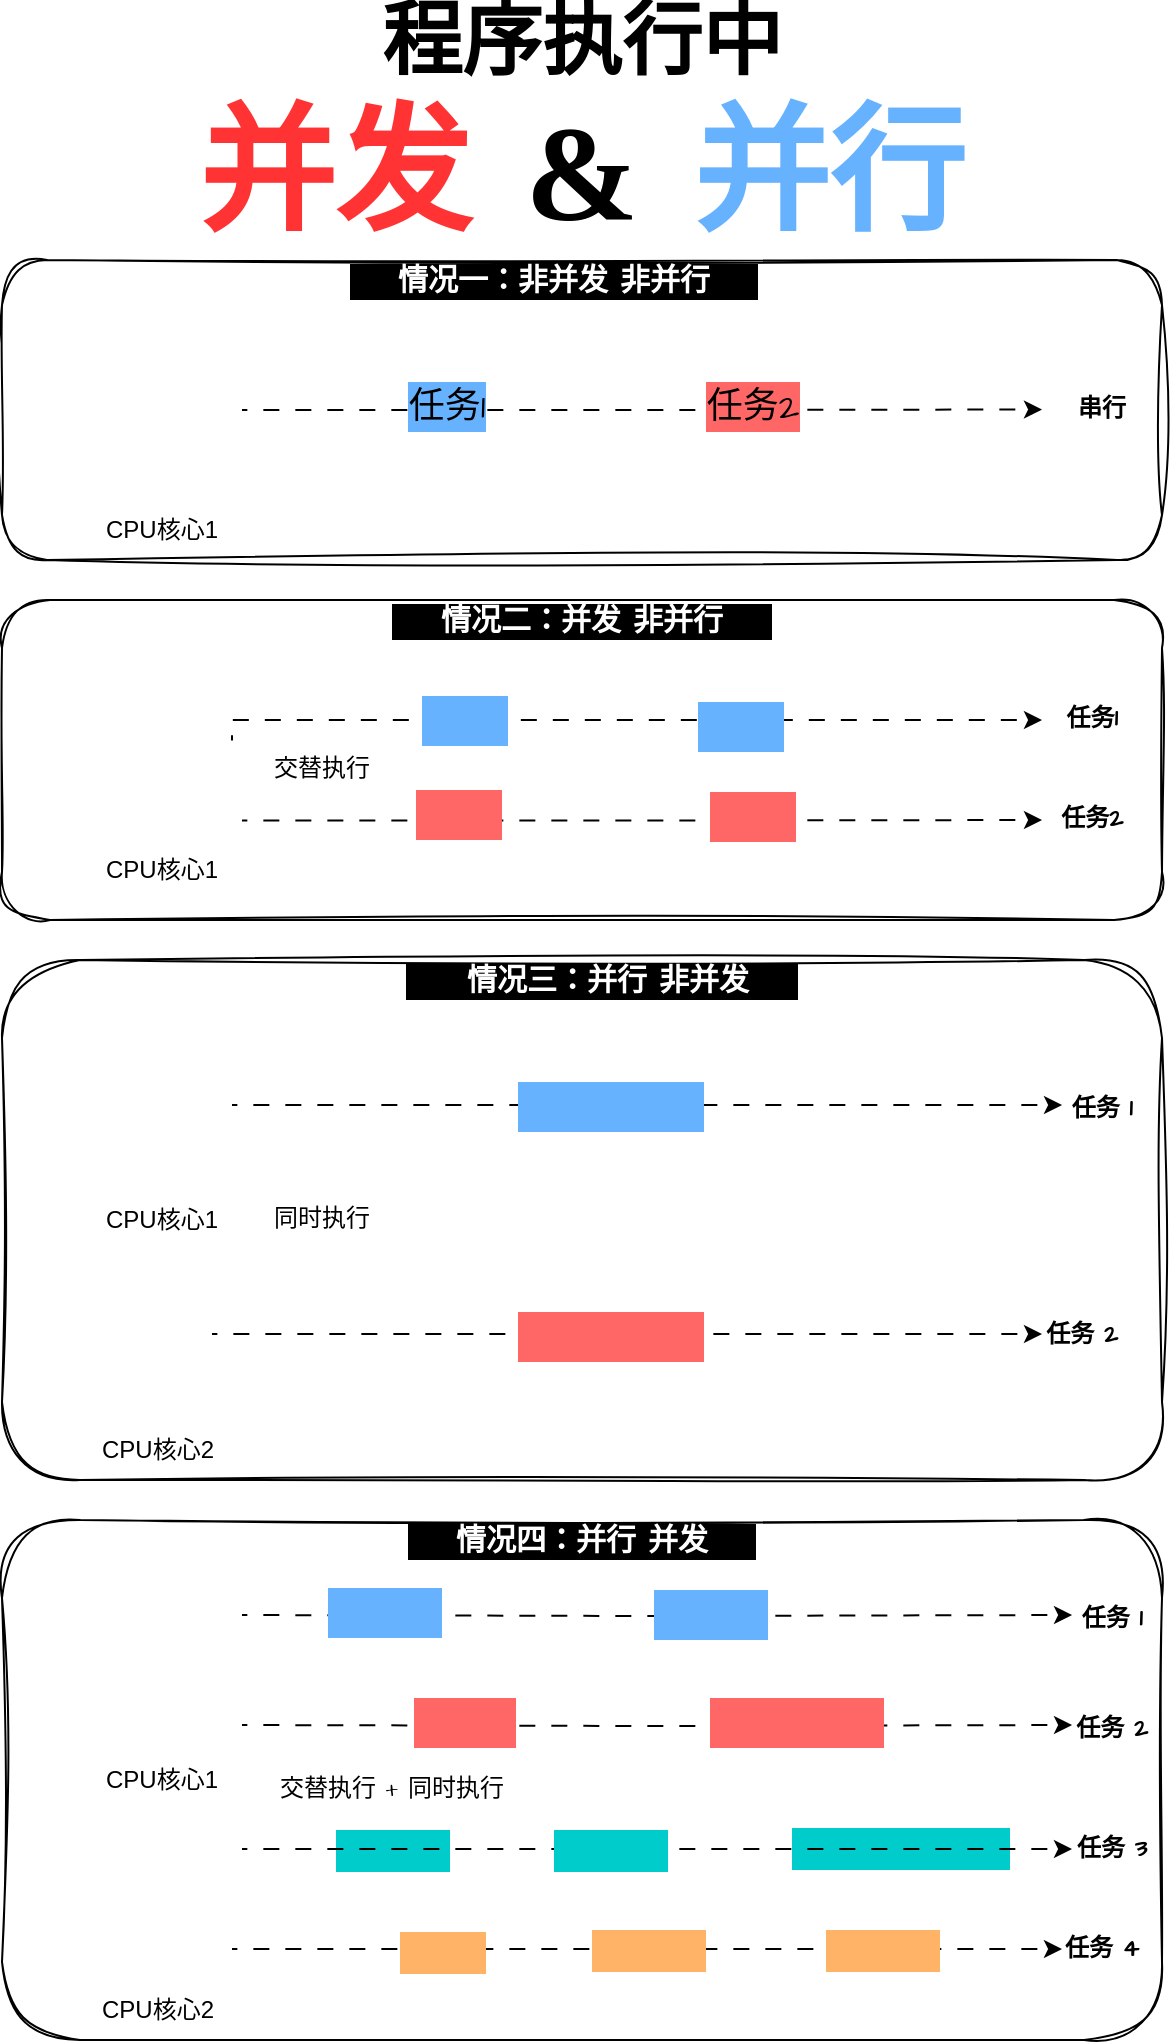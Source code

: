 <mxfile version="24.8.3">
  <diagram name="第 1 页" id="byNhjJoshehbKPNAF51z">
    <mxGraphModel dx="2074" dy="1121" grid="1" gridSize="10" guides="1" tooltips="1" connect="1" arrows="1" fold="1" page="1" pageScale="1" pageWidth="827" pageHeight="1169" math="0" shadow="0">
      <root>
        <mxCell id="0" />
        <mxCell id="1" parent="0" />
        <mxCell id="X3H9cemF7JHuzI0W92OL-17" value="&lt;font style=&quot;font-size: 40px;&quot;&gt;&lt;b&gt;程序执行中&lt;/b&gt;&lt;/font&gt;&lt;div style=&quot;font-size: 68px;&quot;&gt;&lt;font style=&quot;font-size: 68px;&quot;&gt;&lt;font style=&quot;font-size: 68px;&quot; color=&quot;#ff3333&quot;&gt;&lt;b&gt;并发&amp;nbsp;&lt;/b&gt;&lt;/font&gt;&lt;b&gt;&lt;font face=&quot;Verdana&quot;&gt;&amp;amp;&lt;/font&gt;&amp;nbsp;&lt;/b&gt;&lt;font style=&quot;font-size: 68px;&quot; color=&quot;#66b2ff&quot;&gt;&lt;b&gt;并行&lt;/b&gt;&lt;/font&gt;&lt;/font&gt;&lt;/div&gt;" style="text;html=1;align=center;verticalAlign=middle;whiteSpace=wrap;rounded=0;fontFamily=Architects Daughter;fontSource=https%3A%2F%2Ffonts.googleapis.com%2Fcss%3Ffamily%3DArchitects%2BDaughter;" vertex="1" parent="1">
          <mxGeometry x="116" y="80" width="574" height="110" as="geometry" />
        </mxCell>
        <mxCell id="X3H9cemF7JHuzI0W92OL-18" value="" style="rounded=1;whiteSpace=wrap;html=1;sketch=1;hachureGap=4;jiggle=2;curveFitting=1;fontFamily=Architects Daughter;fontSource=https%3A%2F%2Ffonts.googleapis.com%2Fcss%3Ffamily%3DArchitects%2BDaughter;" vertex="1" parent="1">
          <mxGeometry x="113" y="200" width="580" height="150" as="geometry" />
        </mxCell>
        <mxCell id="X3H9cemF7JHuzI0W92OL-24" style="edgeStyle=orthogonalEdgeStyle;rounded=0;hachureGap=4;orthogonalLoop=1;jettySize=auto;html=1;exitX=1;exitY=0.5;exitDx=0;exitDy=0;fontFamily=Architects Daughter;fontSource=https%3A%2F%2Ffonts.googleapis.com%2Fcss%3Ffamily%3DArchitects%2BDaughter;flowAnimation=1;" edge="1" parent="1" source="X3H9cemF7JHuzI0W92OL-27">
          <mxGeometry relative="1" as="geometry">
            <mxPoint x="633" y="274.75" as="targetPoint" />
          </mxGeometry>
        </mxCell>
        <mxCell id="X3H9cemF7JHuzI0W92OL-25" value="&lt;font style=&quot;font-size: 18px; background-color: rgb(255, 102, 102);&quot;&gt;任务2&lt;/font&gt;" style="edgeLabel;html=1;align=center;verticalAlign=middle;resizable=0;points=[];sketch=1;hachureGap=4;jiggle=2;curveFitting=1;fontFamily=Architects Daughter;fontSource=https%3A%2F%2Ffonts.googleapis.com%2Fcss%3Ffamily%3DArchitects%2BDaughter;" vertex="1" connectable="0" parent="X3H9cemF7JHuzI0W92OL-24">
          <mxGeometry x="0.276" y="2" relative="1" as="geometry">
            <mxPoint as="offset" />
          </mxGeometry>
        </mxCell>
        <mxCell id="X3H9cemF7JHuzI0W92OL-26" value="&lt;font style=&quot;font-size: 18px; background-color: rgb(102, 178, 255);&quot;&gt;任务1&lt;/font&gt;" style="edgeLabel;html=1;align=center;verticalAlign=middle;resizable=0;points=[];sketch=1;hachureGap=4;jiggle=2;curveFitting=1;fontFamily=Architects Daughter;fontSource=https%3A%2F%2Ffonts.googleapis.com%2Fcss%3Ffamily%3DArchitects%2BDaughter;" vertex="1" connectable="0" parent="X3H9cemF7JHuzI0W92OL-24">
          <mxGeometry x="-0.493" y="2" relative="1" as="geometry">
            <mxPoint as="offset" />
          </mxGeometry>
        </mxCell>
        <mxCell id="X3H9cemF7JHuzI0W92OL-27" value="" style="shape=image;html=1;verticalAlign=top;verticalLabelPosition=bottom;labelBackgroundColor=#ffffff;imageAspect=0;aspect=fixed;image=https://cdn1.iconfinder.com/data/icons/bootstrap-vol-2/16/cpu-128.png;sketch=1;hachureGap=4;jiggle=2;curveFitting=1;fontFamily=Architects Daughter;fontSource=https%3A%2F%2Ffonts.googleapis.com%2Fcss%3Ffamily%3DArchitects%2BDaughter;" vertex="1" parent="1">
          <mxGeometry x="153" y="235" width="80" height="80" as="geometry" />
        </mxCell>
        <mxCell id="X3H9cemF7JHuzI0W92OL-41" value="&amp;nbsp; &amp;nbsp; 情况一：非并发 非并行&amp;nbsp; &amp;nbsp;&amp;nbsp;" style="text;html=1;align=center;verticalAlign=middle;whiteSpace=wrap;rounded=0;fontFamily=Architects Daughter;fontSource=https%3A%2F%2Ffonts.googleapis.com%2Fcss%3Ffamily%3DArchitects%2BDaughter;labelBackgroundColor=#000000;fontColor=#FFFFFF;fontStyle=1;fontSize=15;" vertex="1" parent="1">
          <mxGeometry x="281" y="190" width="216" height="40" as="geometry" />
        </mxCell>
        <mxCell id="X3H9cemF7JHuzI0W92OL-42" value="CPU核心1" style="text;html=1;align=center;verticalAlign=middle;whiteSpace=wrap;rounded=0;" vertex="1" parent="1">
          <mxGeometry x="163" y="320" width="60" height="30" as="geometry" />
        </mxCell>
        <mxCell id="X3H9cemF7JHuzI0W92OL-43" value="串行" style="text;html=1;align=center;verticalAlign=middle;whiteSpace=wrap;rounded=0;fontFamily=Architects Daughter;fontSource=https%3A%2F%2Ffonts.googleapis.com%2Fcss%3Ffamily%3DArchitects%2BDaughter;fontStyle=1" vertex="1" parent="1">
          <mxGeometry x="633" y="260" width="60" height="30" as="geometry" />
        </mxCell>
        <mxCell id="X3H9cemF7JHuzI0W92OL-44" value="" style="rounded=1;whiteSpace=wrap;html=1;sketch=1;hachureGap=4;jiggle=2;curveFitting=1;fontFamily=Architects Daughter;fontSource=https%3A%2F%2Ffonts.googleapis.com%2Fcss%3Ffamily%3DArchitects%2BDaughter;" vertex="1" parent="1">
          <mxGeometry x="113" y="550" width="580" height="260" as="geometry" />
        </mxCell>
        <mxCell id="X3H9cemF7JHuzI0W92OL-45" style="edgeStyle=orthogonalEdgeStyle;rounded=0;hachureGap=4;orthogonalLoop=1;jettySize=auto;html=1;exitX=1;exitY=0.5;exitDx=0;exitDy=0;fontFamily=Architects Daughter;fontSource=https%3A%2F%2Ffonts.googleapis.com%2Fcss%3Ffamily%3DArchitects%2BDaughter;flowAnimation=1;entryX=0.167;entryY=0.417;entryDx=0;entryDy=0;entryPerimeter=0;" edge="1" parent="1" source="X3H9cemF7JHuzI0W92OL-48" target="X3H9cemF7JHuzI0W92OL-51">
          <mxGeometry relative="1" as="geometry">
            <mxPoint x="633" y="624.75" as="targetPoint" />
          </mxGeometry>
        </mxCell>
        <mxCell id="X3H9cemF7JHuzI0W92OL-47" value="&lt;span style=&quot;font-size: 18px; background-color: rgb(102, 178, 255);&quot;&gt;&amp;nbsp; &amp;nbsp; &amp;nbsp; &amp;nbsp; &amp;nbsp; &amp;nbsp; &amp;nbsp;&lt;/span&gt;" style="edgeLabel;html=1;align=center;verticalAlign=middle;resizable=0;points=[];sketch=1;hachureGap=4;jiggle=2;curveFitting=1;fontFamily=Architects Daughter;fontSource=https%3A%2F%2Ffonts.googleapis.com%2Fcss%3Ffamily%3DArchitects%2BDaughter;" vertex="1" connectable="0" parent="X3H9cemF7JHuzI0W92OL-45">
          <mxGeometry x="-0.493" y="2" relative="1" as="geometry">
            <mxPoint x="84" y="2" as="offset" />
          </mxGeometry>
        </mxCell>
        <mxCell id="X3H9cemF7JHuzI0W92OL-48" value="" style="shape=image;html=1;verticalAlign=top;verticalLabelPosition=bottom;labelBackgroundColor=#ffffff;imageAspect=0;aspect=fixed;image=https://cdn1.iconfinder.com/data/icons/bootstrap-vol-2/16/cpu-128.png;sketch=1;hachureGap=4;jiggle=2;curveFitting=1;fontFamily=Architects Daughter;fontSource=https%3A%2F%2Ffonts.googleapis.com%2Fcss%3Ffamily%3DArchitects%2BDaughter;" vertex="1" parent="1">
          <mxGeometry x="153" y="585" width="75" height="75" as="geometry" />
        </mxCell>
        <mxCell id="X3H9cemF7JHuzI0W92OL-49" value="&amp;nbsp; &amp;nbsp; &amp;nbsp;情况三：并行 非并发&amp;nbsp; &amp;nbsp;&amp;nbsp;" style="text;html=1;align=center;verticalAlign=middle;whiteSpace=wrap;rounded=0;fontFamily=Architects Daughter;fontSource=https%3A%2F%2Ffonts.googleapis.com%2Fcss%3Ffamily%3DArchitects%2BDaughter;labelBackgroundColor=#000000;fontColor=#FFFFFF;fontStyle=1;fontSize=15;" vertex="1" parent="1">
          <mxGeometry x="300" y="540" width="226" height="40" as="geometry" />
        </mxCell>
        <mxCell id="X3H9cemF7JHuzI0W92OL-50" value="CPU核心1" style="text;html=1;align=center;verticalAlign=middle;whiteSpace=wrap;rounded=0;" vertex="1" parent="1">
          <mxGeometry x="163" y="665" width="60" height="30" as="geometry" />
        </mxCell>
        <mxCell id="X3H9cemF7JHuzI0W92OL-51" value="任务 1" style="text;html=1;align=center;verticalAlign=middle;whiteSpace=wrap;rounded=0;fontFamily=Architects Daughter;fontSource=https%3A%2F%2Ffonts.googleapis.com%2Fcss%3Ffamily%3DArchitects%2BDaughter;fontStyle=1" vertex="1" parent="1">
          <mxGeometry x="633" y="610" width="60" height="30" as="geometry" />
        </mxCell>
        <mxCell id="X3H9cemF7JHuzI0W92OL-65" value="" style="shape=image;html=1;verticalAlign=top;verticalLabelPosition=bottom;labelBackgroundColor=#ffffff;imageAspect=0;aspect=fixed;image=https://cdn1.iconfinder.com/data/icons/bootstrap-vol-2/16/cpu-128.png;sketch=1;hachureGap=4;jiggle=2;curveFitting=1;fontFamily=Architects Daughter;fontSource=https%3A%2F%2Ffonts.googleapis.com%2Fcss%3Ffamily%3DArchitects%2BDaughter;" vertex="1" parent="1">
          <mxGeometry x="153" y="700" width="75" height="75" as="geometry" />
        </mxCell>
        <mxCell id="X3H9cemF7JHuzI0W92OL-66" value="CPU核心2" style="text;html=1;align=center;verticalAlign=middle;whiteSpace=wrap;rounded=0;" vertex="1" parent="1">
          <mxGeometry x="160.5" y="780" width="60" height="30" as="geometry" />
        </mxCell>
        <mxCell id="X3H9cemF7JHuzI0W92OL-69" style="edgeStyle=orthogonalEdgeStyle;rounded=0;hachureGap=4;orthogonalLoop=1;jettySize=auto;html=1;exitX=1;exitY=0.5;exitDx=0;exitDy=0;fontFamily=Architects Daughter;fontSource=https%3A%2F%2Ffonts.googleapis.com%2Fcss%3Ffamily%3DArchitects%2BDaughter;flowAnimation=1;entryX=0.167;entryY=0.417;entryDx=0;entryDy=0;entryPerimeter=0;" edge="1" parent="1">
          <mxGeometry relative="1" as="geometry">
            <mxPoint x="633" y="737" as="targetPoint" />
            <mxPoint x="218" y="737" as="sourcePoint" />
          </mxGeometry>
        </mxCell>
        <mxCell id="X3H9cemF7JHuzI0W92OL-71" value="&lt;span style=&quot;font-size: 18px; background-color: rgb(255, 102, 102);&quot;&gt;&amp;nbsp; &amp;nbsp; &amp;nbsp; &amp;nbsp; &amp;nbsp; &amp;nbsp; &amp;nbsp;&lt;/span&gt;" style="edgeLabel;html=1;align=center;verticalAlign=middle;resizable=0;points=[];sketch=1;hachureGap=4;jiggle=2;curveFitting=1;fontFamily=Architects Daughter;fontSource=https%3A%2F%2Ffonts.googleapis.com%2Fcss%3Ffamily%3DArchitects%2BDaughter;" vertex="1" connectable="0" parent="1">
          <mxGeometry x="417.004" y="737.5" as="geometry" />
        </mxCell>
        <mxCell id="X3H9cemF7JHuzI0W92OL-74" value="任务 2" style="text;html=1;align=center;verticalAlign=middle;whiteSpace=wrap;rounded=0;fontFamily=Architects Daughter;fontSource=https%3A%2F%2Ffonts.googleapis.com%2Fcss%3Ffamily%3DArchitects%2BDaughter;fontStyle=1" vertex="1" parent="1">
          <mxGeometry x="623" y="722.5" width="60" height="30" as="geometry" />
        </mxCell>
        <mxCell id="X3H9cemF7JHuzI0W92OL-75" value="" style="rounded=1;whiteSpace=wrap;html=1;sketch=1;hachureGap=4;jiggle=2;curveFitting=1;fontFamily=Architects Daughter;fontSource=https%3A%2F%2Ffonts.googleapis.com%2Fcss%3Ffamily%3DArchitects%2BDaughter;" vertex="1" parent="1">
          <mxGeometry x="113" y="370" width="580" height="160" as="geometry" />
        </mxCell>
        <mxCell id="X3H9cemF7JHuzI0W92OL-76" style="edgeStyle=orthogonalEdgeStyle;rounded=0;hachureGap=4;orthogonalLoop=1;jettySize=auto;html=1;exitX=1;exitY=0.5;exitDx=0;exitDy=0;fontFamily=Architects Daughter;fontSource=https%3A%2F%2Ffonts.googleapis.com%2Fcss%3Ffamily%3DArchitects%2BDaughter;flowAnimation=1;entryX=0;entryY=0.5;entryDx=0;entryDy=0;" edge="1" parent="1" target="X3H9cemF7JHuzI0W92OL-82">
          <mxGeometry relative="1" as="geometry">
            <mxPoint x="628" y="440" as="targetPoint" />
            <mxPoint x="228" y="440.25" as="sourcePoint" />
            <Array as="points">
              <mxPoint x="228" y="430" />
            </Array>
          </mxGeometry>
        </mxCell>
        <mxCell id="X3H9cemF7JHuzI0W92OL-78" value="&lt;span style=&quot;font-size: 18px; background-color: rgb(102, 178, 255);&quot;&gt;&amp;nbsp; &amp;nbsp; &amp;nbsp;&amp;nbsp;&lt;/span&gt;" style="edgeLabel;html=1;align=center;verticalAlign=middle;resizable=0;points=[];sketch=1;hachureGap=4;jiggle=2;curveFitting=1;fontFamily=Architects Daughter;fontSource=https%3A%2F%2Ffonts.googleapis.com%2Fcss%3Ffamily%3DArchitects%2BDaughter;" vertex="1" connectable="0" parent="X3H9cemF7JHuzI0W92OL-76">
          <mxGeometry x="-0.493" y="2" relative="1" as="geometry">
            <mxPoint x="20" y="2" as="offset" />
          </mxGeometry>
        </mxCell>
        <mxCell id="X3H9cemF7JHuzI0W92OL-79" value="" style="shape=image;html=1;verticalAlign=top;verticalLabelPosition=bottom;labelBackgroundColor=#ffffff;imageAspect=0;aspect=fixed;image=https://cdn1.iconfinder.com/data/icons/bootstrap-vol-2/16/cpu-128.png;sketch=1;hachureGap=4;jiggle=2;curveFitting=1;fontFamily=Architects Daughter;fontSource=https%3A%2F%2Ffonts.googleapis.com%2Fcss%3Ffamily%3DArchitects%2BDaughter;" vertex="1" parent="1">
          <mxGeometry x="153" y="405" width="80" height="80" as="geometry" />
        </mxCell>
        <mxCell id="X3H9cemF7JHuzI0W92OL-80" value="&amp;nbsp; &amp;nbsp; 情况二：并发 非并行&amp;nbsp; &amp;nbsp;&amp;nbsp;" style="text;html=1;align=center;verticalAlign=middle;whiteSpace=wrap;rounded=0;fontFamily=Architects Daughter;fontSource=https%3A%2F%2Ffonts.googleapis.com%2Fcss%3Ffamily%3DArchitects%2BDaughter;labelBackgroundColor=#000000;fontColor=#FFFFFF;fontStyle=1;fontSize=15;" vertex="1" parent="1">
          <mxGeometry x="300" y="360" width="206" height="40" as="geometry" />
        </mxCell>
        <mxCell id="X3H9cemF7JHuzI0W92OL-81" value="CPU核心1" style="text;html=1;align=center;verticalAlign=middle;whiteSpace=wrap;rounded=0;" vertex="1" parent="1">
          <mxGeometry x="163" y="490" width="60" height="30" as="geometry" />
        </mxCell>
        <mxCell id="X3H9cemF7JHuzI0W92OL-82" value="任务1" style="text;html=1;align=center;verticalAlign=middle;whiteSpace=wrap;rounded=0;fontFamily=Architects Daughter;fontSource=https%3A%2F%2Ffonts.googleapis.com%2Fcss%3Ffamily%3DArchitects%2BDaughter;fontStyle=1" vertex="1" parent="1">
          <mxGeometry x="633" y="420" width="50" height="20" as="geometry" />
        </mxCell>
        <mxCell id="X3H9cemF7JHuzI0W92OL-86" style="edgeStyle=orthogonalEdgeStyle;rounded=0;hachureGap=4;orthogonalLoop=1;jettySize=auto;html=1;exitX=1;exitY=0.5;exitDx=0;exitDy=0;fontFamily=Architects Daughter;fontSource=https%3A%2F%2Ffonts.googleapis.com%2Fcss%3Ffamily%3DArchitects%2BDaughter;flowAnimation=1;" edge="1" parent="1">
          <mxGeometry relative="1" as="geometry">
            <mxPoint x="633" y="480" as="targetPoint" />
            <mxPoint x="233" y="480.25" as="sourcePoint" />
            <Array as="points">
              <mxPoint x="233" y="481.25" />
              <mxPoint x="433" y="481.25" />
              <mxPoint x="433" y="480.25" />
            </Array>
          </mxGeometry>
        </mxCell>
        <mxCell id="X3H9cemF7JHuzI0W92OL-87" value="&lt;span style=&quot;font-size: 18px; background-color: rgb(255, 102, 102);&quot;&gt;&amp;nbsp; &amp;nbsp; &amp;nbsp;&amp;nbsp;&lt;/span&gt;" style="edgeLabel;html=1;align=center;verticalAlign=middle;resizable=0;points=[];sketch=1;hachureGap=4;jiggle=2;curveFitting=1;fontFamily=Architects Daughter;fontSource=https%3A%2F%2Ffonts.googleapis.com%2Fcss%3Ffamily%3DArchitects%2BDaughter;" vertex="1" connectable="0" parent="X3H9cemF7JHuzI0W92OL-86">
          <mxGeometry x="0.276" y="2" relative="1" as="geometry">
            <mxPoint as="offset" />
          </mxGeometry>
        </mxCell>
        <mxCell id="X3H9cemF7JHuzI0W92OL-89" value="任务2" style="text;html=1;align=center;verticalAlign=middle;whiteSpace=wrap;rounded=0;fontFamily=Architects Daughter;fontSource=https%3A%2F%2Ffonts.googleapis.com%2Fcss%3Ffamily%3DArchitects%2BDaughter;fontStyle=1" vertex="1" parent="1">
          <mxGeometry x="633" y="470" width="50" height="20" as="geometry" />
        </mxCell>
        <mxCell id="X3H9cemF7JHuzI0W92OL-92" value="交替执行" style="text;html=1;align=center;verticalAlign=middle;whiteSpace=wrap;rounded=0;fontFamily=Architects Daughter;fontSource=https%3A%2F%2Ffonts.googleapis.com%2Fcss%3Ffamily%3DArchitects%2BDaughter;" vertex="1" parent="1">
          <mxGeometry x="243" y="440" width="60" height="30" as="geometry" />
        </mxCell>
        <mxCell id="X3H9cemF7JHuzI0W92OL-97" value="&lt;span style=&quot;font-size: 18px; background-color: rgb(102, 178, 255);&quot;&gt;&amp;nbsp; &amp;nbsp; &amp;nbsp;&amp;nbsp;&lt;/span&gt;" style="edgeLabel;html=1;align=center;verticalAlign=middle;resizable=0;points=[];sketch=1;hachureGap=4;jiggle=2;curveFitting=1;fontFamily=Architects Daughter;fontSource=https%3A%2F%2Ffonts.googleapis.com%2Fcss%3Ffamily%3DArchitects%2BDaughter;" vertex="1" connectable="0" parent="1">
          <mxGeometry x="363" y="430" as="geometry">
            <mxPoint x="119" y="3" as="offset" />
          </mxGeometry>
        </mxCell>
        <mxCell id="X3H9cemF7JHuzI0W92OL-98" value="&lt;span style=&quot;font-size: 18px; background-color: rgb(255, 102, 102);&quot;&gt;&amp;nbsp; &amp;nbsp; &amp;nbsp;&amp;nbsp;&lt;/span&gt;" style="edgeLabel;html=1;align=center;verticalAlign=middle;resizable=0;points=[];sketch=1;hachureGap=4;jiggle=2;curveFitting=1;fontFamily=Architects Daughter;fontSource=https%3A%2F%2Ffonts.googleapis.com%2Fcss%3Ffamily%3DArchitects%2BDaughter;" vertex="1" connectable="0" parent="1">
          <mxGeometry x="496.997" y="484.998" as="geometry">
            <mxPoint x="-156" y="-8" as="offset" />
          </mxGeometry>
        </mxCell>
        <mxCell id="X3H9cemF7JHuzI0W92OL-99" value="同时执行" style="text;html=1;align=center;verticalAlign=middle;whiteSpace=wrap;rounded=0;fontFamily=Architects Daughter;fontSource=https%3A%2F%2Ffonts.googleapis.com%2Fcss%3Ffamily%3DArchitects%2BDaughter;" vertex="1" parent="1">
          <mxGeometry x="243" y="665" width="60" height="30" as="geometry" />
        </mxCell>
        <mxCell id="X3H9cemF7JHuzI0W92OL-100" value="" style="rounded=1;whiteSpace=wrap;html=1;sketch=1;hachureGap=4;jiggle=2;curveFitting=1;fontFamily=Architects Daughter;fontSource=https%3A%2F%2Ffonts.googleapis.com%2Fcss%3Ffamily%3DArchitects%2BDaughter;" vertex="1" parent="1">
          <mxGeometry x="113" y="830" width="580" height="260" as="geometry" />
        </mxCell>
        <mxCell id="X3H9cemF7JHuzI0W92OL-101" style="edgeStyle=orthogonalEdgeStyle;rounded=0;hachureGap=4;orthogonalLoop=1;jettySize=auto;html=1;exitX=1;exitY=0.5;exitDx=0;exitDy=0;fontFamily=Architects Daughter;fontSource=https%3A%2F%2Ffonts.googleapis.com%2Fcss%3Ffamily%3DArchitects%2BDaughter;flowAnimation=1;entryX=0.167;entryY=0.417;entryDx=0;entryDy=0;entryPerimeter=0;" edge="1" parent="1" target="X3H9cemF7JHuzI0W92OL-106">
          <mxGeometry relative="1" as="geometry">
            <mxPoint x="638" y="879.75" as="targetPoint" />
            <mxPoint x="233" y="877.5" as="sourcePoint" />
          </mxGeometry>
        </mxCell>
        <mxCell id="X3H9cemF7JHuzI0W92OL-102" value="&lt;span style=&quot;font-size: 18px; background-color: rgb(102, 178, 255);&quot;&gt;&amp;nbsp; &amp;nbsp; &amp;nbsp; &amp;nbsp;&amp;nbsp;&lt;/span&gt;" style="edgeLabel;html=1;align=center;verticalAlign=middle;resizable=0;points=[];sketch=1;hachureGap=4;jiggle=2;curveFitting=1;fontFamily=Architects Daughter;fontSource=https%3A%2F%2Ffonts.googleapis.com%2Fcss%3Ffamily%3DArchitects%2BDaughter;" vertex="1" connectable="0" parent="X3H9cemF7JHuzI0W92OL-101">
          <mxGeometry x="-0.493" y="2" relative="1" as="geometry">
            <mxPoint x="-35" as="offset" />
          </mxGeometry>
        </mxCell>
        <mxCell id="X3H9cemF7JHuzI0W92OL-103" value="" style="shape=image;html=1;verticalAlign=top;verticalLabelPosition=bottom;labelBackgroundColor=#ffffff;imageAspect=0;aspect=fixed;image=https://cdn1.iconfinder.com/data/icons/bootstrap-vol-2/16/cpu-128.png;sketch=1;hachureGap=4;jiggle=2;curveFitting=1;fontFamily=Architects Daughter;fontSource=https%3A%2F%2Ffonts.googleapis.com%2Fcss%3Ffamily%3DArchitects%2BDaughter;" vertex="1" parent="1">
          <mxGeometry x="153" y="865" width="75" height="75" as="geometry" />
        </mxCell>
        <mxCell id="X3H9cemF7JHuzI0W92OL-104" value="&amp;nbsp; &amp;nbsp; 情况四：并行 并发&amp;nbsp; &amp;nbsp;&amp;nbsp;" style="text;html=1;align=center;verticalAlign=middle;whiteSpace=wrap;rounded=0;fontFamily=Architects Daughter;fontSource=https%3A%2F%2Ffonts.googleapis.com%2Fcss%3Ffamily%3DArchitects%2BDaughter;labelBackgroundColor=#000000;fontColor=#FFFFFF;fontStyle=1;fontSize=15;" vertex="1" parent="1">
          <mxGeometry x="305" y="820" width="196" height="40" as="geometry" />
        </mxCell>
        <mxCell id="X3H9cemF7JHuzI0W92OL-105" value="CPU核心1" style="text;html=1;align=center;verticalAlign=middle;whiteSpace=wrap;rounded=0;" vertex="1" parent="1">
          <mxGeometry x="163" y="945" width="60" height="30" as="geometry" />
        </mxCell>
        <mxCell id="X3H9cemF7JHuzI0W92OL-106" value="任务 1" style="text;html=1;align=center;verticalAlign=middle;whiteSpace=wrap;rounded=0;fontFamily=Architects Daughter;fontSource=https%3A%2F%2Ffonts.googleapis.com%2Fcss%3Ffamily%3DArchitects%2BDaughter;fontStyle=1" vertex="1" parent="1">
          <mxGeometry x="638" y="865" width="60" height="30" as="geometry" />
        </mxCell>
        <mxCell id="X3H9cemF7JHuzI0W92OL-107" value="" style="shape=image;html=1;verticalAlign=top;verticalLabelPosition=bottom;labelBackgroundColor=#ffffff;imageAspect=0;aspect=fixed;image=https://cdn1.iconfinder.com/data/icons/bootstrap-vol-2/16/cpu-128.png;sketch=1;hachureGap=4;jiggle=2;curveFitting=1;fontFamily=Architects Daughter;fontSource=https%3A%2F%2Ffonts.googleapis.com%2Fcss%3Ffamily%3DArchitects%2BDaughter;" vertex="1" parent="1">
          <mxGeometry x="153" y="980" width="75" height="75" as="geometry" />
        </mxCell>
        <mxCell id="X3H9cemF7JHuzI0W92OL-108" value="CPU核心2" style="text;html=1;align=center;verticalAlign=middle;whiteSpace=wrap;rounded=0;" vertex="1" parent="1">
          <mxGeometry x="160.5" y="1060" width="60" height="30" as="geometry" />
        </mxCell>
        <mxCell id="X3H9cemF7JHuzI0W92OL-109" value="&lt;span style=&quot;font-size: 18px; background-color: rgb(102, 178, 255);&quot;&gt;&amp;nbsp; &amp;nbsp; &amp;nbsp; &amp;nbsp;&amp;nbsp;&lt;/span&gt;" style="edgeLabel;html=1;align=center;verticalAlign=middle;resizable=0;points=[];sketch=1;hachureGap=4;jiggle=2;curveFitting=1;fontFamily=Architects Daughter;fontSource=https%3A%2F%2Ffonts.googleapis.com%2Fcss%3Ffamily%3DArchitects%2BDaughter;" vertex="1" connectable="0" parent="1">
          <mxGeometry x="463.0" y="877.503" as="geometry">
            <mxPoint x="4" y="-1" as="offset" />
          </mxGeometry>
        </mxCell>
        <mxCell id="X3H9cemF7JHuzI0W92OL-110" value="&lt;span style=&quot;color: rgb(0, 0, 0); font-family: &amp;quot;Architects Daughter&amp;quot;; font-size: 18px; font-style: normal; font-variant-ligatures: normal; font-variant-caps: normal; font-weight: 400; letter-spacing: normal; orphans: 2; text-align: center; text-indent: 0px; text-transform: none; widows: 2; word-spacing: 0px; -webkit-text-stroke-width: 0px; white-space: nowrap; text-decoration-thickness: initial; text-decoration-style: initial; text-decoration-color: initial; float: none; display: inline !important;&quot;&gt;&amp;nbsp; &amp;nbsp; &amp;nbsp; &amp;nbsp;&amp;nbsp;&lt;/span&gt;" style="edgeStyle=orthogonalEdgeStyle;rounded=0;hachureGap=4;orthogonalLoop=1;jettySize=auto;html=1;exitX=1;exitY=0.5;exitDx=0;exitDy=0;fontFamily=Architects Daughter;fontSource=https%3A%2F%2Ffonts.googleapis.com%2Fcss%3Ffamily%3DArchitects%2BDaughter;flowAnimation=1;entryX=0.167;entryY=0.417;entryDx=0;entryDy=0;entryPerimeter=0;labelBackgroundColor=#FFB366;" edge="1" parent="1">
          <mxGeometry relative="1" as="geometry">
            <mxPoint x="643" y="1044.5" as="targetPoint" />
            <mxPoint x="228" y="1044.5" as="sourcePoint" />
          </mxGeometry>
        </mxCell>
        <mxCell id="X3H9cemF7JHuzI0W92OL-111" value="&lt;span style=&quot;font-size: 18px;&quot;&gt;&amp;nbsp; &amp;nbsp; &amp;nbsp;&amp;nbsp;&lt;/span&gt;" style="edgeLabel;html=1;align=center;verticalAlign=middle;resizable=0;points=[];sketch=1;hachureGap=4;jiggle=2;curveFitting=1;fontFamily=Architects Daughter;fontSource=https%3A%2F%2Ffonts.googleapis.com%2Fcss%3Ffamily%3DArchitects%2BDaughter;labelBackgroundColor=#FFB366;" vertex="1" connectable="0" parent="1">
          <mxGeometry x="353.004" y="1045.0" as="geometry">
            <mxPoint x="-20" y="1" as="offset" />
          </mxGeometry>
        </mxCell>
        <mxCell id="X3H9cemF7JHuzI0W92OL-112" value="&lt;span style=&quot;font-size: 18px;&quot;&gt;&amp;nbsp; &amp;nbsp; &amp;nbsp; &amp;nbsp;&amp;nbsp;&lt;/span&gt;" style="edgeLabel;html=1;align=center;verticalAlign=middle;resizable=0;points=[];sketch=1;hachureGap=4;jiggle=2;curveFitting=1;fontFamily=Architects Daughter;fontSource=https%3A%2F%2Ffonts.googleapis.com%2Fcss%3Ffamily%3DArchitects%2BDaughter;labelBackgroundColor=#FFB366;" vertex="1" connectable="0" parent="1">
          <mxGeometry x="553.004" y="1045.0" as="geometry" />
        </mxCell>
        <mxCell id="X3H9cemF7JHuzI0W92OL-113" value="任务 4" style="text;html=1;align=center;verticalAlign=middle;whiteSpace=wrap;rounded=0;fontFamily=Architects Daughter;fontSource=https%3A%2F%2Ffonts.googleapis.com%2Fcss%3Ffamily%3DArchitects%2BDaughter;fontStyle=1" vertex="1" parent="1">
          <mxGeometry x="633" y="1030" width="60" height="30" as="geometry" />
        </mxCell>
        <mxCell id="X3H9cemF7JHuzI0W92OL-117" style="edgeStyle=orthogonalEdgeStyle;rounded=0;hachureGap=4;orthogonalLoop=1;jettySize=auto;html=1;exitX=1;exitY=0.5;exitDx=0;exitDy=0;fontFamily=Architects Daughter;fontSource=https%3A%2F%2Ffonts.googleapis.com%2Fcss%3Ffamily%3DArchitects%2BDaughter;flowAnimation=1;entryX=0.167;entryY=0.417;entryDx=0;entryDy=0;entryPerimeter=0;" edge="1" parent="1" target="X3H9cemF7JHuzI0W92OL-119">
          <mxGeometry relative="1" as="geometry">
            <mxPoint x="638" y="934.75" as="targetPoint" />
            <mxPoint x="233" y="932.5" as="sourcePoint" />
          </mxGeometry>
        </mxCell>
        <mxCell id="X3H9cemF7JHuzI0W92OL-119" value="任务 2" style="text;html=1;align=center;verticalAlign=middle;whiteSpace=wrap;rounded=0;fontFamily=Architects Daughter;fontSource=https%3A%2F%2Ffonts.googleapis.com%2Fcss%3Ffamily%3DArchitects%2BDaughter;fontStyle=1" vertex="1" parent="1">
          <mxGeometry x="638" y="920" width="60" height="30" as="geometry" />
        </mxCell>
        <mxCell id="X3H9cemF7JHuzI0W92OL-129" value="&lt;span style=&quot;font-size: 18px;&quot;&gt;&amp;nbsp; &amp;nbsp; &amp;nbsp; &amp;nbsp;&amp;nbsp;&lt;/span&gt;" style="edgeLabel;html=1;align=center;verticalAlign=middle;resizable=0;points=[];sketch=1;hachureGap=4;jiggle=2;curveFitting=1;fontFamily=Architects Daughter;fontSource=https%3A%2F%2Ffonts.googleapis.com%2Fcss%3Ffamily%3DArchitects%2BDaughter;labelBackgroundColor=#00CCCC;" vertex="1" connectable="0" parent="1">
          <mxGeometry x="308.004" y="995.0" as="geometry" />
        </mxCell>
        <mxCell id="X3H9cemF7JHuzI0W92OL-130" value="&lt;span style=&quot;font-size: 18px;&quot;&gt;&amp;nbsp; &amp;nbsp; &amp;nbsp; &amp;nbsp; &amp;nbsp; &amp;nbsp; &amp;nbsp; &amp;nbsp;&lt;/span&gt;" style="edgeLabel;html=1;align=center;verticalAlign=middle;resizable=0;points=[];sketch=1;hachureGap=4;jiggle=2;curveFitting=1;fontFamily=Architects Daughter;fontSource=https%3A%2F%2Ffonts.googleapis.com%2Fcss%3Ffamily%3DArchitects%2BDaughter;labelBackgroundColor=#00CCCC;" vertex="1" connectable="0" parent="1">
          <mxGeometry x="513.004" y="995.0" as="geometry">
            <mxPoint x="49" y="-1" as="offset" />
          </mxGeometry>
        </mxCell>
        <mxCell id="X3H9cemF7JHuzI0W92OL-131" value="任务 3" style="text;html=1;align=center;verticalAlign=middle;whiteSpace=wrap;rounded=0;fontFamily=Architects Daughter;fontSource=https%3A%2F%2Ffonts.googleapis.com%2Fcss%3Ffamily%3DArchitects%2BDaughter;fontStyle=1" vertex="1" parent="1">
          <mxGeometry x="638" y="980" width="60" height="30" as="geometry" />
        </mxCell>
        <mxCell id="X3H9cemF7JHuzI0W92OL-132" style="edgeStyle=orthogonalEdgeStyle;rounded=0;hachureGap=4;orthogonalLoop=1;jettySize=auto;html=1;exitX=1;exitY=0.5;exitDx=0;exitDy=0;fontFamily=Architects Daughter;fontSource=https%3A%2F%2Ffonts.googleapis.com%2Fcss%3Ffamily%3DArchitects%2BDaughter;flowAnimation=1;entryX=0.167;entryY=0.417;entryDx=0;entryDy=0;entryPerimeter=0;" edge="1" parent="1">
          <mxGeometry relative="1" as="geometry">
            <mxPoint x="648" y="994.5" as="targetPoint" />
            <mxPoint x="233" y="994.5" as="sourcePoint" />
          </mxGeometry>
        </mxCell>
        <mxCell id="X3H9cemF7JHuzI0W92OL-133" value="&lt;span style=&quot;font-size: 18px; background-color: rgb(255, 102, 102);&quot;&gt;&amp;nbsp; &amp;nbsp; &amp;nbsp; &amp;nbsp;&lt;/span&gt;" style="edgeLabel;html=1;align=center;verticalAlign=middle;resizable=0;points=[];sketch=1;hachureGap=4;jiggle=2;curveFitting=1;fontFamily=Architects Daughter;fontSource=https%3A%2F%2Ffonts.googleapis.com%2Fcss%3Ffamily%3DArchitects%2BDaughter;" vertex="1" connectable="0" parent="1">
          <mxGeometry x="337.004" y="932.5" as="geometry">
            <mxPoint x="7" y="-2" as="offset" />
          </mxGeometry>
        </mxCell>
        <mxCell id="X3H9cemF7JHuzI0W92OL-134" value="&lt;span style=&quot;font-size: 18px; background-color: rgb(255, 102, 102);&quot;&gt;&amp;nbsp; &amp;nbsp; &amp;nbsp; &amp;nbsp; &amp;nbsp; &amp;nbsp;&amp;nbsp;&lt;/span&gt;" style="edgeLabel;html=1;align=center;verticalAlign=middle;resizable=0;points=[];sketch=1;hachureGap=4;jiggle=2;curveFitting=1;fontFamily=Architects Daughter;fontSource=https%3A%2F%2Ffonts.googleapis.com%2Fcss%3Ffamily%3DArchitects%2BDaughter;" vertex="1" connectable="0" parent="1">
          <mxGeometry x="503.004" y="932.5" as="geometry">
            <mxPoint x="7" y="-2" as="offset" />
          </mxGeometry>
        </mxCell>
        <mxCell id="X3H9cemF7JHuzI0W92OL-136" value="交替执行 + 同时执行" style="text;html=1;align=center;verticalAlign=middle;whiteSpace=wrap;rounded=0;fontFamily=Architects Daughter;fontSource=https%3A%2F%2Ffonts.googleapis.com%2Fcss%3Ffamily%3DArchitects%2BDaughter;" vertex="1" parent="1">
          <mxGeometry x="243" y="950" width="130" height="30" as="geometry" />
        </mxCell>
        <mxCell id="X3H9cemF7JHuzI0W92OL-139" value="&lt;span style=&quot;font-size: 18px;&quot;&gt;&amp;nbsp; &amp;nbsp; &amp;nbsp; &amp;nbsp;&amp;nbsp;&lt;/span&gt;" style="edgeLabel;html=1;align=center;verticalAlign=middle;resizable=0;points=[];sketch=1;hachureGap=4;jiggle=2;curveFitting=1;fontFamily=Architects Daughter;fontSource=https%3A%2F%2Ffonts.googleapis.com%2Fcss%3Ffamily%3DArchitects%2BDaughter;labelBackgroundColor=#00CCCC;" vertex="1" connectable="0" parent="1">
          <mxGeometry x="417.004" y="995.0" as="geometry" />
        </mxCell>
      </root>
    </mxGraphModel>
  </diagram>
</mxfile>
